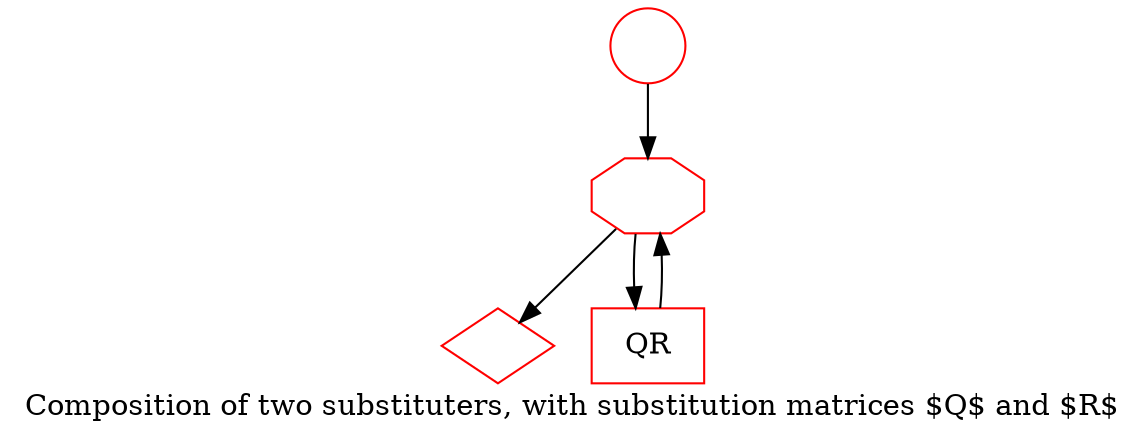 digraph G {

    S [label="", shape=circle, color=red];
    E [label="", shape=diamond, color=red];

    W [label="", shape=octagon, color=red];

    M [label="QR", shape=rect, color=red];

S->W;

M->W;

W->E;
W->M;

    label="Composition of two substituters, with substitution matrices $Q$ and $R$";
}
